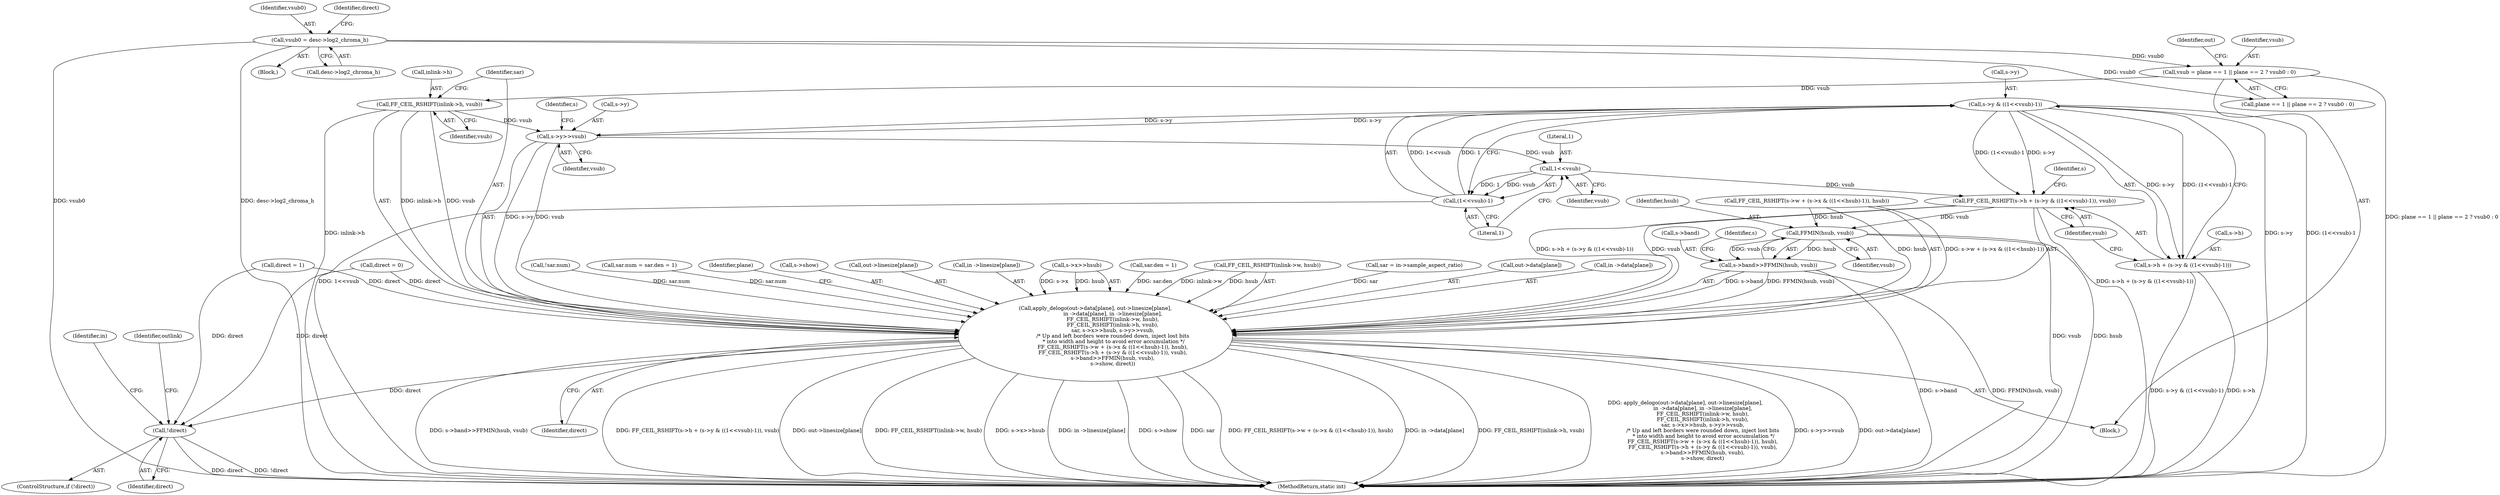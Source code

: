 digraph "0_FFmpeg_e43a0a232dbf6d3c161823c2e07c52e76227a1bc_0@pointer" {
"1000308" [label="(Call,s->y & ((1<<vsub)-1))"];
"1000283" [label="(Call,s->y>>vsub)"];
"1000308" [label="(Call,s->y & ((1<<vsub)-1))"];
"1000312" [label="(Call,(1<<vsub)-1)"];
"1000313" [label="(Call,1<<vsub)"];
"1000272" [label="(Call,FF_CEIL_RSHIFT(inlink->h, vsub))"];
"1000234" [label="(Call,vsub = plane == 1 || plane == 2 ? vsub0 : 0)"];
"1000139" [label="(Call,vsub0 = desc->log2_chroma_h)"];
"1000246" [label="(Call,apply_delogo(out->data[plane], out->linesize[plane],\n                     in ->data[plane], in ->linesize[plane],\n                     FF_CEIL_RSHIFT(inlink->w, hsub),\n                     FF_CEIL_RSHIFT(inlink->h, vsub),\n                     sar, s->x>>hsub, s->y>>vsub,\n                     /* Up and left borders were rounded down, inject lost bits\n                      * into width and height to avoid error accumulation */\n                     FF_CEIL_RSHIFT(s->w + (s->x & ((1<<hsub)-1)), hsub),\n                     FF_CEIL_RSHIFT(s->h + (s->y & ((1<<vsub)-1)), vsub),\n                     s->band>>FFMIN(hsub, vsub),\n                     s->show, direct))"];
"1000330" [label="(Call,!direct)"];
"1000303" [label="(Call,FF_CEIL_RSHIFT(s->h + (s->y & ((1<<vsub)-1)), vsub))"];
"1000322" [label="(Call,FFMIN(hsub, vsub))"];
"1000318" [label="(Call,s->band>>FFMIN(hsub, vsub))"];
"1000304" [label="(Call,s->h + (s->y & ((1<<vsub)-1)))"];
"1000191" [label="(Call,!sar.num)"];
"1000140" [label="(Identifier,vsub0)"];
"1000316" [label="(Literal,1)"];
"1000273" [label="(Call,inlink->h)"];
"1000146" [label="(Identifier,direct)"];
"1000219" [label="(Block,)"];
"1000276" [label="(Identifier,vsub)"];
"1000139" [label="(Call,vsub0 = desc->log2_chroma_h)"];
"1000328" [label="(Identifier,direct)"];
"1000288" [label="(Call,FF_CEIL_RSHIFT(s->w + (s->x & ((1<<hsub)-1)), hsub))"];
"1000323" [label="(Identifier,hsub)"];
"1000195" [label="(Call,sar.num = sar.den = 1)"];
"1000235" [label="(Identifier,vsub)"];
"1000329" [label="(ControlStructure,if (!direct))"];
"1000318" [label="(Call,s->band>>FFMIN(hsub, vsub))"];
"1000284" [label="(Call,s->y)"];
"1000218" [label="(Identifier,plane)"];
"1000314" [label="(Literal,1)"];
"1000322" [label="(Call,FFMIN(hsub, vsub))"];
"1000324" [label="(Identifier,vsub)"];
"1000319" [label="(Call,s->band)"];
"1000303" [label="(Call,FF_CEIL_RSHIFT(s->h + (s->y & ((1<<vsub)-1)), vsub))"];
"1000325" [label="(Call,s->show)"];
"1000249" [label="(Identifier,out)"];
"1000252" [label="(Call,out->linesize[plane])"];
"1000262" [label="(Call,in ->linesize[plane])"];
"1000313" [label="(Call,1<<vsub)"];
"1000154" [label="(Call,direct = 1)"];
"1000283" [label="(Call,s->y>>vsub)"];
"1000315" [label="(Identifier,vsub)"];
"1000287" [label="(Identifier,vsub)"];
"1000330" [label="(Call,!direct)"];
"1000331" [label="(Identifier,direct)"];
"1000278" [label="(Call,s->x>>hsub)"];
"1000199" [label="(Call,sar.den = 1)"];
"1000326" [label="(Identifier,s)"];
"1000267" [label="(Call,FF_CEIL_RSHIFT(inlink->w, hsub))"];
"1000236" [label="(Call,plane == 1 || plane == 2 ? vsub0 : 0)"];
"1000339" [label="(MethodReturn,static int)"];
"1000246" [label="(Call,apply_delogo(out->data[plane], out->linesize[plane],\n                     in ->data[plane], in ->linesize[plane],\n                     FF_CEIL_RSHIFT(inlink->w, hsub),\n                     FF_CEIL_RSHIFT(inlink->h, vsub),\n                     sar, s->x>>hsub, s->y>>vsub,\n                     /* Up and left borders were rounded down, inject lost bits\n                      * into width and height to avoid error accumulation */\n                     FF_CEIL_RSHIFT(s->w + (s->x & ((1<<hsub)-1)), hsub),\n                     FF_CEIL_RSHIFT(s->h + (s->y & ((1<<vsub)-1)), vsub),\n                     s->band>>FFMIN(hsub, vsub),\n                     s->show, direct))"];
"1000334" [label="(Identifier,in)"];
"1000304" [label="(Call,s->h + (s->y & ((1<<vsub)-1)))"];
"1000312" [label="(Call,(1<<vsub)-1)"];
"1000185" [label="(Call,sar = in->sample_aspect_ratio)"];
"1000308" [label="(Call,s->y & ((1<<vsub)-1))"];
"1000105" [label="(Block,)"];
"1000305" [label="(Call,s->h)"];
"1000247" [label="(Call,out->data[plane])"];
"1000309" [label="(Call,s->y)"];
"1000337" [label="(Identifier,outlink)"];
"1000291" [label="(Identifier,s)"];
"1000234" [label="(Call,vsub = plane == 1 || plane == 2 ? vsub0 : 0)"];
"1000317" [label="(Identifier,vsub)"];
"1000320" [label="(Identifier,s)"];
"1000277" [label="(Identifier,sar)"];
"1000141" [label="(Call,desc->log2_chroma_h)"];
"1000272" [label="(Call,FF_CEIL_RSHIFT(inlink->h, vsub))"];
"1000257" [label="(Call,in ->data[plane])"];
"1000145" [label="(Call,direct = 0)"];
"1000308" -> "1000304"  [label="AST: "];
"1000308" -> "1000312"  [label="CFG: "];
"1000309" -> "1000308"  [label="AST: "];
"1000312" -> "1000308"  [label="AST: "];
"1000304" -> "1000308"  [label="CFG: "];
"1000308" -> "1000339"  [label="DDG: s->y"];
"1000308" -> "1000339"  [label="DDG: (1<<vsub)-1"];
"1000308" -> "1000283"  [label="DDG: s->y"];
"1000308" -> "1000303"  [label="DDG: s->y"];
"1000308" -> "1000303"  [label="DDG: (1<<vsub)-1"];
"1000308" -> "1000304"  [label="DDG: s->y"];
"1000308" -> "1000304"  [label="DDG: (1<<vsub)-1"];
"1000283" -> "1000308"  [label="DDG: s->y"];
"1000312" -> "1000308"  [label="DDG: 1<<vsub"];
"1000312" -> "1000308"  [label="DDG: 1"];
"1000283" -> "1000246"  [label="AST: "];
"1000283" -> "1000287"  [label="CFG: "];
"1000284" -> "1000283"  [label="AST: "];
"1000287" -> "1000283"  [label="AST: "];
"1000291" -> "1000283"  [label="CFG: "];
"1000283" -> "1000246"  [label="DDG: s->y"];
"1000283" -> "1000246"  [label="DDG: vsub"];
"1000272" -> "1000283"  [label="DDG: vsub"];
"1000283" -> "1000313"  [label="DDG: vsub"];
"1000312" -> "1000316"  [label="CFG: "];
"1000313" -> "1000312"  [label="AST: "];
"1000316" -> "1000312"  [label="AST: "];
"1000312" -> "1000339"  [label="DDG: 1<<vsub"];
"1000313" -> "1000312"  [label="DDG: 1"];
"1000313" -> "1000312"  [label="DDG: vsub"];
"1000313" -> "1000315"  [label="CFG: "];
"1000314" -> "1000313"  [label="AST: "];
"1000315" -> "1000313"  [label="AST: "];
"1000316" -> "1000313"  [label="CFG: "];
"1000313" -> "1000303"  [label="DDG: vsub"];
"1000272" -> "1000246"  [label="AST: "];
"1000272" -> "1000276"  [label="CFG: "];
"1000273" -> "1000272"  [label="AST: "];
"1000276" -> "1000272"  [label="AST: "];
"1000277" -> "1000272"  [label="CFG: "];
"1000272" -> "1000339"  [label="DDG: inlink->h"];
"1000272" -> "1000246"  [label="DDG: inlink->h"];
"1000272" -> "1000246"  [label="DDG: vsub"];
"1000234" -> "1000272"  [label="DDG: vsub"];
"1000234" -> "1000219"  [label="AST: "];
"1000234" -> "1000236"  [label="CFG: "];
"1000235" -> "1000234"  [label="AST: "];
"1000236" -> "1000234"  [label="AST: "];
"1000249" -> "1000234"  [label="CFG: "];
"1000234" -> "1000339"  [label="DDG: plane == 1 || plane == 2 ? vsub0 : 0"];
"1000139" -> "1000234"  [label="DDG: vsub0"];
"1000139" -> "1000105"  [label="AST: "];
"1000139" -> "1000141"  [label="CFG: "];
"1000140" -> "1000139"  [label="AST: "];
"1000141" -> "1000139"  [label="AST: "];
"1000146" -> "1000139"  [label="CFG: "];
"1000139" -> "1000339"  [label="DDG: desc->log2_chroma_h"];
"1000139" -> "1000339"  [label="DDG: vsub0"];
"1000139" -> "1000236"  [label="DDG: vsub0"];
"1000246" -> "1000219"  [label="AST: "];
"1000246" -> "1000328"  [label="CFG: "];
"1000247" -> "1000246"  [label="AST: "];
"1000252" -> "1000246"  [label="AST: "];
"1000257" -> "1000246"  [label="AST: "];
"1000262" -> "1000246"  [label="AST: "];
"1000267" -> "1000246"  [label="AST: "];
"1000277" -> "1000246"  [label="AST: "];
"1000278" -> "1000246"  [label="AST: "];
"1000288" -> "1000246"  [label="AST: "];
"1000303" -> "1000246"  [label="AST: "];
"1000318" -> "1000246"  [label="AST: "];
"1000325" -> "1000246"  [label="AST: "];
"1000328" -> "1000246"  [label="AST: "];
"1000218" -> "1000246"  [label="CFG: "];
"1000246" -> "1000339"  [label="DDG: s->band>>FFMIN(hsub, vsub)"];
"1000246" -> "1000339"  [label="DDG: FF_CEIL_RSHIFT(s->h + (s->y & ((1<<vsub)-1)), vsub)"];
"1000246" -> "1000339"  [label="DDG: out->linesize[plane]"];
"1000246" -> "1000339"  [label="DDG: FF_CEIL_RSHIFT(inlink->w, hsub)"];
"1000246" -> "1000339"  [label="DDG: s->x>>hsub"];
"1000246" -> "1000339"  [label="DDG: in ->linesize[plane]"];
"1000246" -> "1000339"  [label="DDG: s->show"];
"1000246" -> "1000339"  [label="DDG: sar"];
"1000246" -> "1000339"  [label="DDG: FF_CEIL_RSHIFT(s->w + (s->x & ((1<<hsub)-1)), hsub)"];
"1000246" -> "1000339"  [label="DDG: in ->data[plane]"];
"1000246" -> "1000339"  [label="DDG: FF_CEIL_RSHIFT(inlink->h, vsub)"];
"1000246" -> "1000339"  [label="DDG: apply_delogo(out->data[plane], out->linesize[plane],\n                     in ->data[plane], in ->linesize[plane],\n                     FF_CEIL_RSHIFT(inlink->w, hsub),\n                     FF_CEIL_RSHIFT(inlink->h, vsub),\n                     sar, s->x>>hsub, s->y>>vsub,\n                     /* Up and left borders were rounded down, inject lost bits\n                      * into width and height to avoid error accumulation */\n                     FF_CEIL_RSHIFT(s->w + (s->x & ((1<<hsub)-1)), hsub),\n                     FF_CEIL_RSHIFT(s->h + (s->y & ((1<<vsub)-1)), vsub),\n                     s->band>>FFMIN(hsub, vsub),\n                     s->show, direct)"];
"1000246" -> "1000339"  [label="DDG: s->y>>vsub"];
"1000246" -> "1000339"  [label="DDG: out->data[plane]"];
"1000267" -> "1000246"  [label="DDG: inlink->w"];
"1000267" -> "1000246"  [label="DDG: hsub"];
"1000185" -> "1000246"  [label="DDG: sar"];
"1000199" -> "1000246"  [label="DDG: sar.den"];
"1000195" -> "1000246"  [label="DDG: sar.num"];
"1000191" -> "1000246"  [label="DDG: sar.num"];
"1000278" -> "1000246"  [label="DDG: s->x"];
"1000278" -> "1000246"  [label="DDG: hsub"];
"1000288" -> "1000246"  [label="DDG: s->w + (s->x & ((1<<hsub)-1))"];
"1000288" -> "1000246"  [label="DDG: hsub"];
"1000303" -> "1000246"  [label="DDG: s->h + (s->y & ((1<<vsub)-1))"];
"1000303" -> "1000246"  [label="DDG: vsub"];
"1000318" -> "1000246"  [label="DDG: s->band"];
"1000318" -> "1000246"  [label="DDG: FFMIN(hsub, vsub)"];
"1000154" -> "1000246"  [label="DDG: direct"];
"1000145" -> "1000246"  [label="DDG: direct"];
"1000246" -> "1000330"  [label="DDG: direct"];
"1000330" -> "1000329"  [label="AST: "];
"1000330" -> "1000331"  [label="CFG: "];
"1000331" -> "1000330"  [label="AST: "];
"1000334" -> "1000330"  [label="CFG: "];
"1000337" -> "1000330"  [label="CFG: "];
"1000330" -> "1000339"  [label="DDG: direct"];
"1000330" -> "1000339"  [label="DDG: !direct"];
"1000154" -> "1000330"  [label="DDG: direct"];
"1000145" -> "1000330"  [label="DDG: direct"];
"1000303" -> "1000317"  [label="CFG: "];
"1000304" -> "1000303"  [label="AST: "];
"1000317" -> "1000303"  [label="AST: "];
"1000320" -> "1000303"  [label="CFG: "];
"1000303" -> "1000339"  [label="DDG: s->h + (s->y & ((1<<vsub)-1))"];
"1000303" -> "1000322"  [label="DDG: vsub"];
"1000322" -> "1000318"  [label="AST: "];
"1000322" -> "1000324"  [label="CFG: "];
"1000323" -> "1000322"  [label="AST: "];
"1000324" -> "1000322"  [label="AST: "];
"1000318" -> "1000322"  [label="CFG: "];
"1000322" -> "1000339"  [label="DDG: vsub"];
"1000322" -> "1000339"  [label="DDG: hsub"];
"1000322" -> "1000318"  [label="DDG: hsub"];
"1000322" -> "1000318"  [label="DDG: vsub"];
"1000288" -> "1000322"  [label="DDG: hsub"];
"1000319" -> "1000318"  [label="AST: "];
"1000326" -> "1000318"  [label="CFG: "];
"1000318" -> "1000339"  [label="DDG: s->band"];
"1000318" -> "1000339"  [label="DDG: FFMIN(hsub, vsub)"];
"1000305" -> "1000304"  [label="AST: "];
"1000317" -> "1000304"  [label="CFG: "];
"1000304" -> "1000339"  [label="DDG: s->h"];
"1000304" -> "1000339"  [label="DDG: s->y & ((1<<vsub)-1)"];
}
